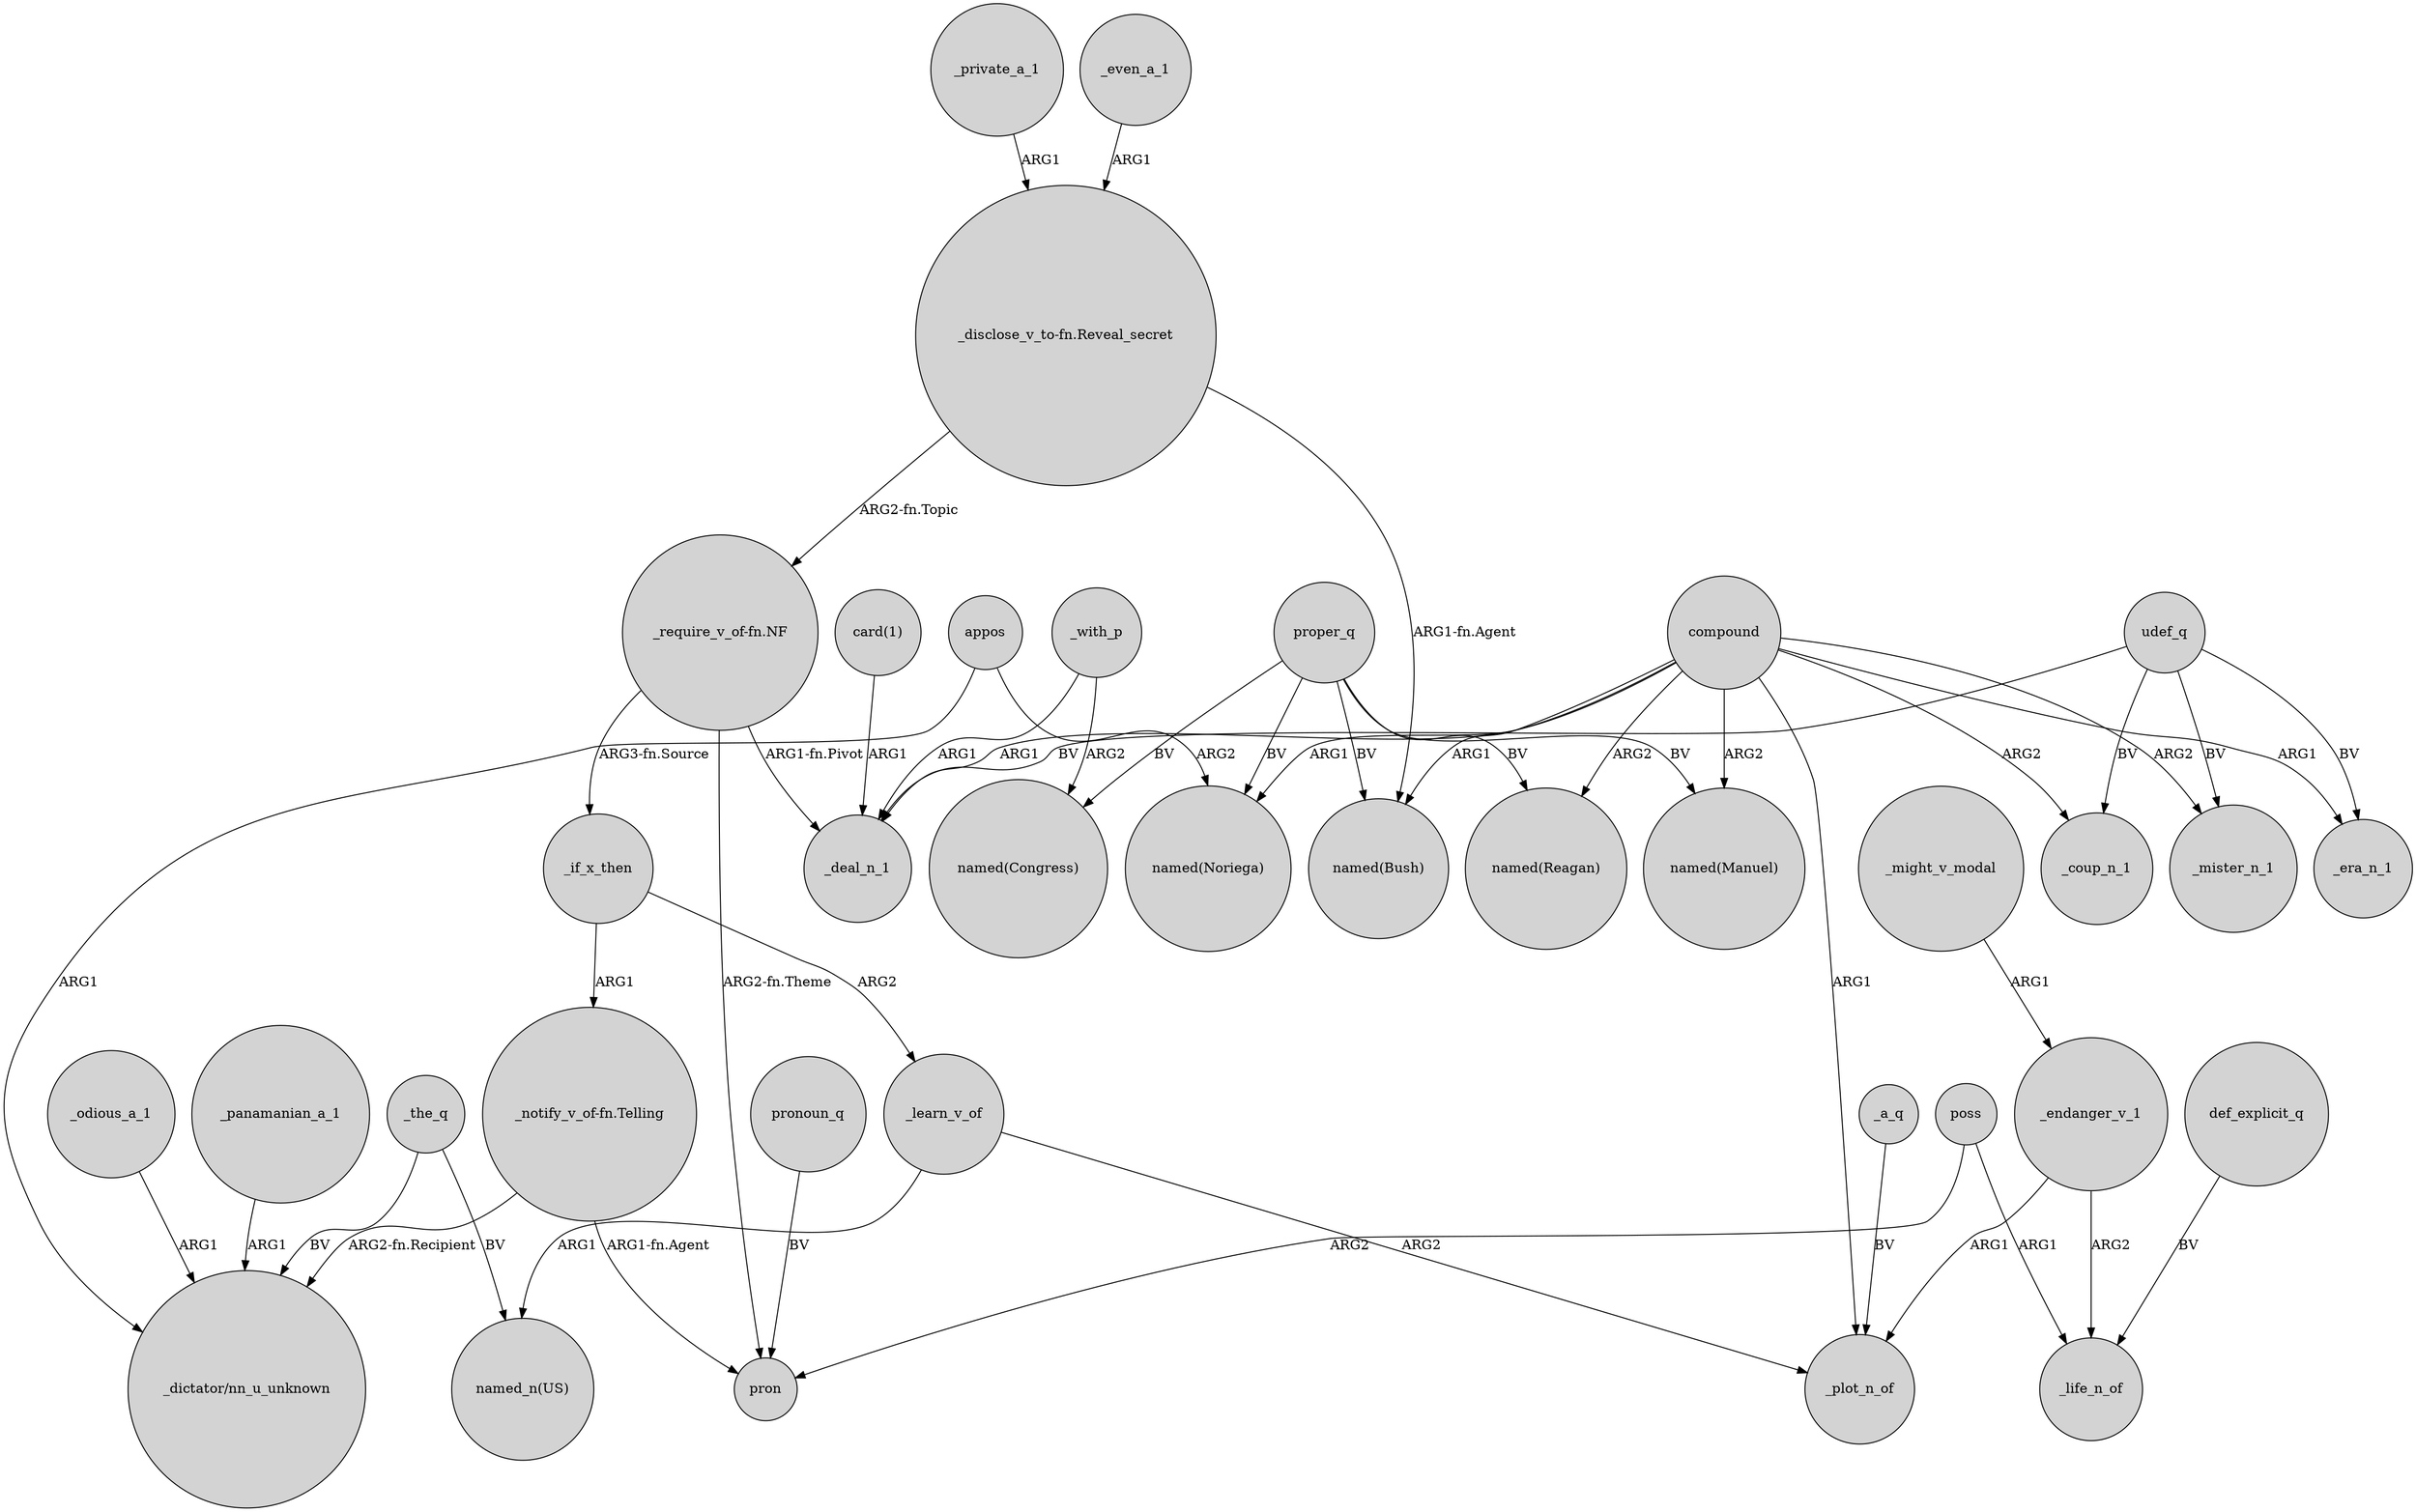 digraph {
	node [shape=circle style=filled]
	_if_x_then -> _learn_v_of [label=ARG2]
	_private_a_1 -> "_disclose_v_to-fn.Reveal_secret" [label=ARG1]
	_a_q -> _plot_n_of [label=BV]
	_the_q -> "_dictator/nn_u_unknown" [label=BV]
	"_disclose_v_to-fn.Reveal_secret" -> "named(Bush)" [label="ARG1-fn.Agent"]
	proper_q -> "named(Manuel)" [label=BV]
	def_explicit_q -> _life_n_of [label=BV]
	compound -> _deal_n_1 [label=ARG1]
	compound -> _era_n_1 [label=ARG1]
	compound -> _coup_n_1 [label=ARG2]
	poss -> pron [label=ARG2]
	_with_p -> _deal_n_1 [label=ARG1]
	compound -> _mister_n_1 [label=ARG2]
	_might_v_modal -> _endanger_v_1 [label=ARG1]
	_odious_a_1 -> "_dictator/nn_u_unknown" [label=ARG1]
	udef_q -> _mister_n_1 [label=BV]
	udef_q -> _coup_n_1 [label=BV]
	"_require_v_of-fn.NF" -> _deal_n_1 [label="ARG1-fn.Pivot"]
	proper_q -> "named(Noriega)" [label=BV]
	proper_q -> "named(Congress)" [label=BV]
	_the_q -> "named_n(US)" [label=BV]
	_with_p -> "named(Congress)" [label=ARG2]
	poss -> _life_n_of [label=ARG1]
	pronoun_q -> pron [label=BV]
	_panamanian_a_1 -> "_dictator/nn_u_unknown" [label=ARG1]
	"_notify_v_of-fn.Telling" -> "_dictator/nn_u_unknown" [label="ARG2-fn.Recipient"]
	appos -> "_dictator/nn_u_unknown" [label=ARG1]
	"card(1)" -> _deal_n_1 [label=ARG1]
	compound -> "named(Noriega)" [label=ARG1]
	"_notify_v_of-fn.Telling" -> pron [label="ARG1-fn.Agent"]
	_endanger_v_1 -> _life_n_of [label=ARG2]
	_learn_v_of -> "named_n(US)" [label=ARG1]
	proper_q -> "named(Bush)" [label=BV]
	udef_q -> _deal_n_1 [label=BV]
	udef_q -> _era_n_1 [label=BV]
	"_require_v_of-fn.NF" -> pron [label="ARG2-fn.Theme"]
	proper_q -> "named(Reagan)" [label=BV]
	compound -> "named(Reagan)" [label=ARG2]
	_endanger_v_1 -> _plot_n_of [label=ARG1]
	_if_x_then -> "_notify_v_of-fn.Telling" [label=ARG1]
	appos -> "named(Noriega)" [label=ARG2]
	_learn_v_of -> _plot_n_of [label=ARG2]
	"_disclose_v_to-fn.Reveal_secret" -> "_require_v_of-fn.NF" [label="ARG2-fn.Topic"]
	compound -> "named(Manuel)" [label=ARG2]
	compound -> _plot_n_of [label=ARG1]
	_even_a_1 -> "_disclose_v_to-fn.Reveal_secret" [label=ARG1]
	compound -> "named(Bush)" [label=ARG1]
	"_require_v_of-fn.NF" -> _if_x_then [label="ARG3-fn.Source"]
}

